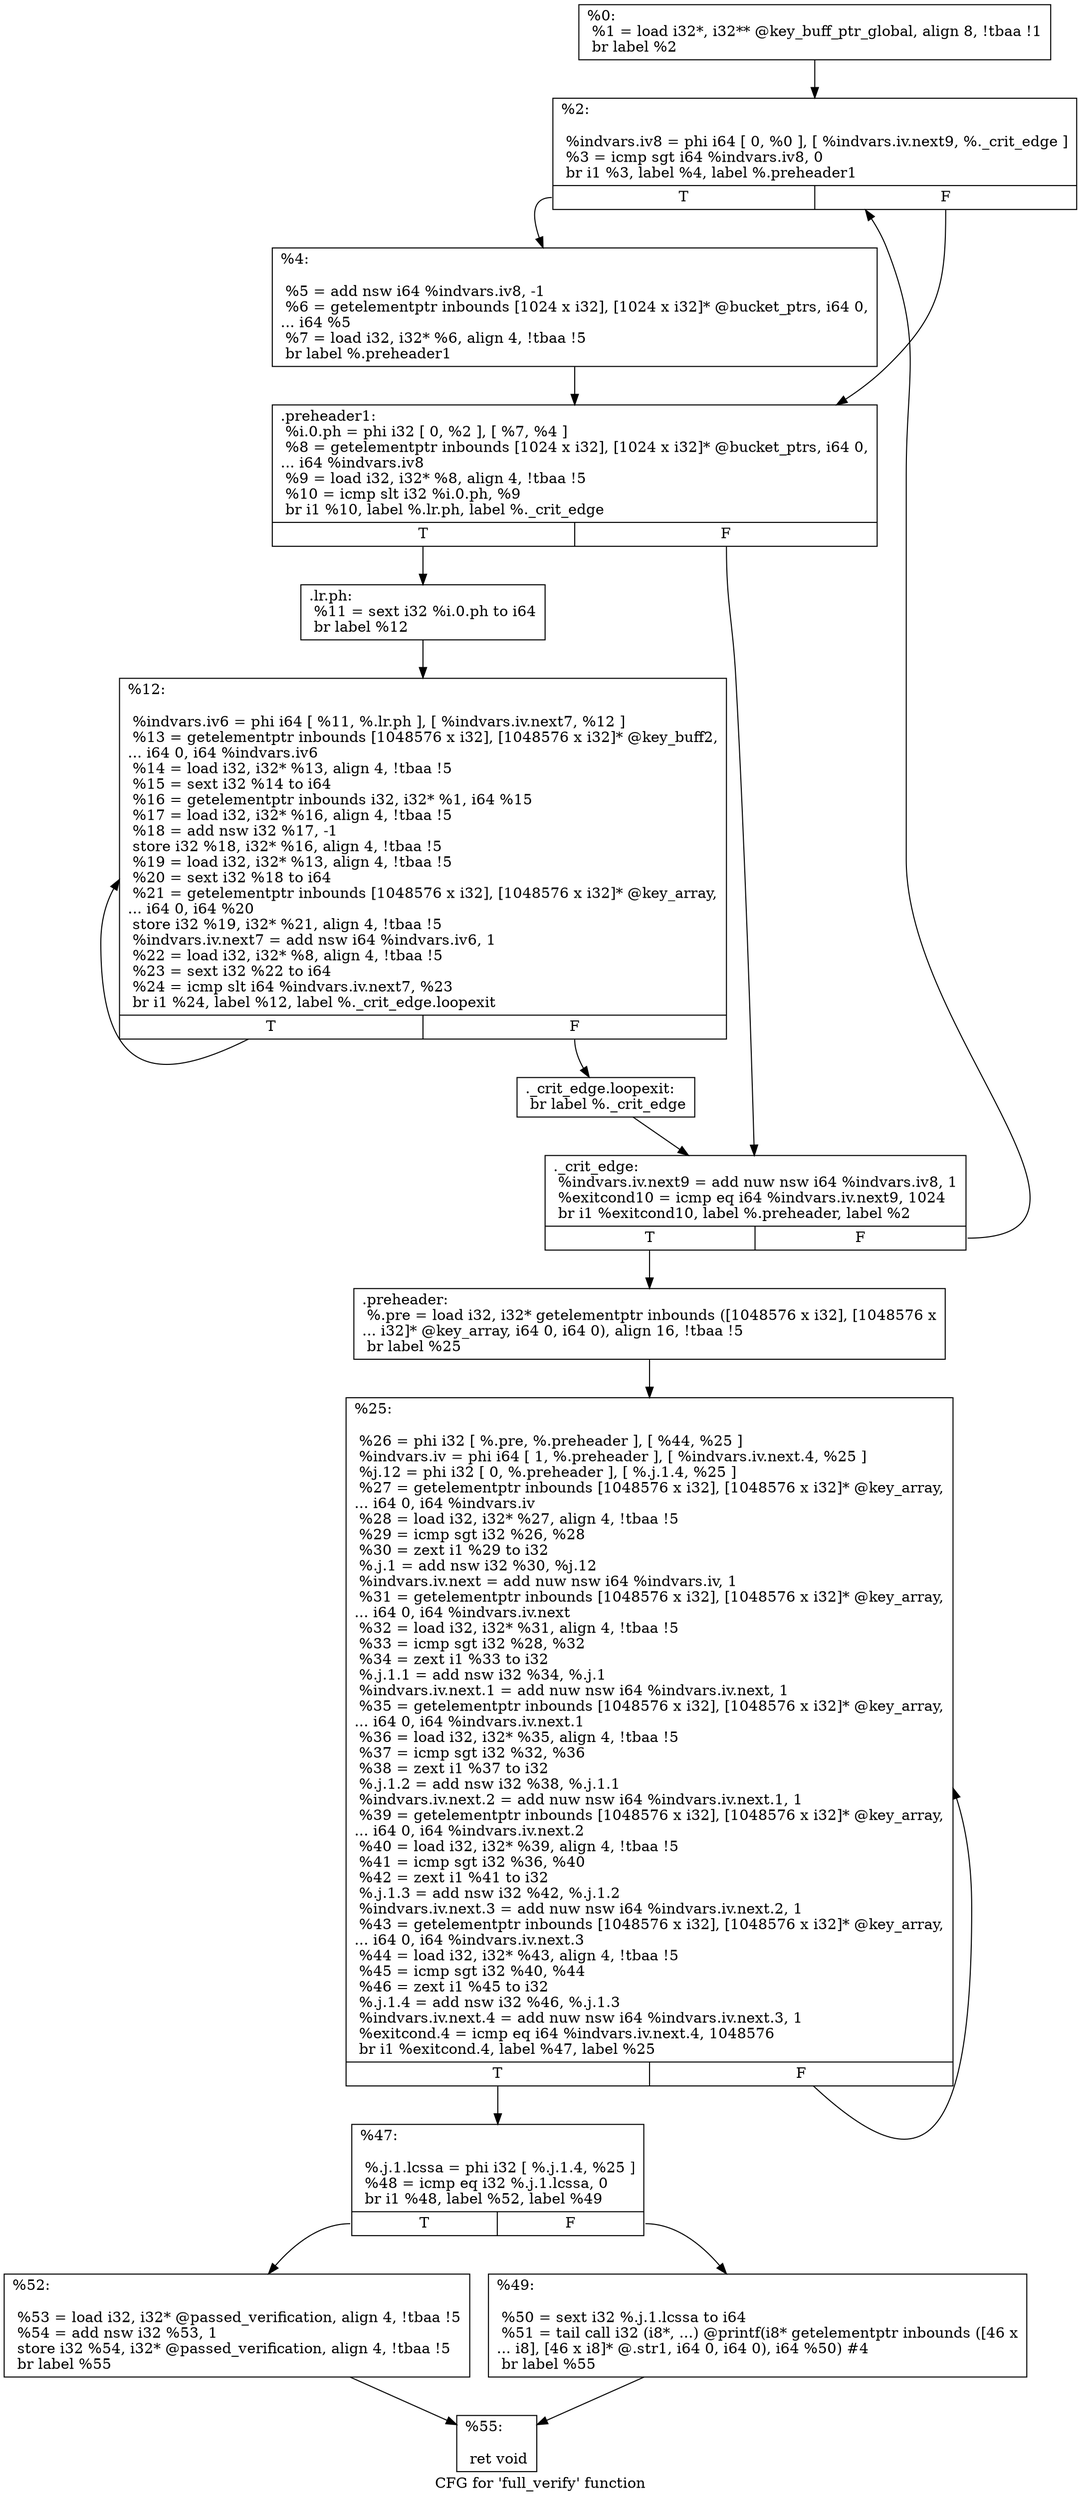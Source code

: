 digraph "CFG for 'full_verify' function" {
	label="CFG for 'full_verify' function";

	Node0x5f60410 [shape=record,label="{%0:\l  %1 = load i32*, i32** @key_buff_ptr_global, align 8, !tbaa !1\l  br label %2\l}"];
	Node0x5f60410 -> Node0x5f4ed60;
	Node0x5f4ed10 [shape=record,label="{.preheader:                                       \l  %.pre = load i32, i32* getelementptr inbounds ([1048576 x i32], [1048576 x\l... i32]* @key_array, i64 0, i64 0), align 16, !tbaa !5\l  br label %25\l}"];
	Node0x5f4ed10 -> Node0x5f4ef90;
	Node0x5f4ed60 [shape=record,label="{%2:\l\l  %indvars.iv8 = phi i64 [ 0, %0 ], [ %indvars.iv.next9, %._crit_edge ]\l  %3 = icmp sgt i64 %indvars.iv8, 0\l  br i1 %3, label %4, label %.preheader1\l|{<s0>T|<s1>F}}"];
	Node0x5f4ed60:s0 -> Node0x5f4edb0;
	Node0x5f4ed60:s1 -> Node0x5f4ee00;
	Node0x5f4edb0 [shape=record,label="{%4:\l\l  %5 = add nsw i64 %indvars.iv8, -1\l  %6 = getelementptr inbounds [1024 x i32], [1024 x i32]* @bucket_ptrs, i64 0,\l... i64 %5\l  %7 = load i32, i32* %6, align 4, !tbaa !5\l  br label %.preheader1\l}"];
	Node0x5f4edb0 -> Node0x5f4ee00;
	Node0x5f4ee00 [shape=record,label="{.preheader1:                                      \l  %i.0.ph = phi i32 [ 0, %2 ], [ %7, %4 ]\l  %8 = getelementptr inbounds [1024 x i32], [1024 x i32]* @bucket_ptrs, i64 0,\l... i64 %indvars.iv8\l  %9 = load i32, i32* %8, align 4, !tbaa !5\l  %10 = icmp slt i32 %i.0.ph, %9\l  br i1 %10, label %.lr.ph, label %._crit_edge\l|{<s0>T|<s1>F}}"];
	Node0x5f4ee00:s0 -> Node0x5f4ee50;
	Node0x5f4ee00:s1 -> Node0x5f4ef40;
	Node0x5f4ee50 [shape=record,label="{.lr.ph:                                           \l  %11 = sext i32 %i.0.ph to i64\l  br label %12\l}"];
	Node0x5f4ee50 -> Node0x5f4eea0;
	Node0x5f4eea0 [shape=record,label="{%12:\l\l  %indvars.iv6 = phi i64 [ %11, %.lr.ph ], [ %indvars.iv.next7, %12 ]\l  %13 = getelementptr inbounds [1048576 x i32], [1048576 x i32]* @key_buff2,\l... i64 0, i64 %indvars.iv6\l  %14 = load i32, i32* %13, align 4, !tbaa !5\l  %15 = sext i32 %14 to i64\l  %16 = getelementptr inbounds i32, i32* %1, i64 %15\l  %17 = load i32, i32* %16, align 4, !tbaa !5\l  %18 = add nsw i32 %17, -1\l  store i32 %18, i32* %16, align 4, !tbaa !5\l  %19 = load i32, i32* %13, align 4, !tbaa !5\l  %20 = sext i32 %18 to i64\l  %21 = getelementptr inbounds [1048576 x i32], [1048576 x i32]* @key_array,\l... i64 0, i64 %20\l  store i32 %19, i32* %21, align 4, !tbaa !5\l  %indvars.iv.next7 = add nsw i64 %indvars.iv6, 1\l  %22 = load i32, i32* %8, align 4, !tbaa !5\l  %23 = sext i32 %22 to i64\l  %24 = icmp slt i64 %indvars.iv.next7, %23\l  br i1 %24, label %12, label %._crit_edge.loopexit\l|{<s0>T|<s1>F}}"];
	Node0x5f4eea0:s0 -> Node0x5f4eea0;
	Node0x5f4eea0:s1 -> Node0x5f4eef0;
	Node0x5f4eef0 [shape=record,label="{._crit_edge.loopexit:                             \l  br label %._crit_edge\l}"];
	Node0x5f4eef0 -> Node0x5f4ef40;
	Node0x5f4ef40 [shape=record,label="{._crit_edge:                                      \l  %indvars.iv.next9 = add nuw nsw i64 %indvars.iv8, 1\l  %exitcond10 = icmp eq i64 %indvars.iv.next9, 1024\l  br i1 %exitcond10, label %.preheader, label %2\l|{<s0>T|<s1>F}}"];
	Node0x5f4ef40:s0 -> Node0x5f4ed10;
	Node0x5f4ef40:s1 -> Node0x5f4ed60;
	Node0x5f4ef90 [shape=record,label="{%25:\l\l  %26 = phi i32 [ %.pre, %.preheader ], [ %44, %25 ]\l  %indvars.iv = phi i64 [ 1, %.preheader ], [ %indvars.iv.next.4, %25 ]\l  %j.12 = phi i32 [ 0, %.preheader ], [ %.j.1.4, %25 ]\l  %27 = getelementptr inbounds [1048576 x i32], [1048576 x i32]* @key_array,\l... i64 0, i64 %indvars.iv\l  %28 = load i32, i32* %27, align 4, !tbaa !5\l  %29 = icmp sgt i32 %26, %28\l  %30 = zext i1 %29 to i32\l  %.j.1 = add nsw i32 %30, %j.12\l  %indvars.iv.next = add nuw nsw i64 %indvars.iv, 1\l  %31 = getelementptr inbounds [1048576 x i32], [1048576 x i32]* @key_array,\l... i64 0, i64 %indvars.iv.next\l  %32 = load i32, i32* %31, align 4, !tbaa !5\l  %33 = icmp sgt i32 %28, %32\l  %34 = zext i1 %33 to i32\l  %.j.1.1 = add nsw i32 %34, %.j.1\l  %indvars.iv.next.1 = add nuw nsw i64 %indvars.iv.next, 1\l  %35 = getelementptr inbounds [1048576 x i32], [1048576 x i32]* @key_array,\l... i64 0, i64 %indvars.iv.next.1\l  %36 = load i32, i32* %35, align 4, !tbaa !5\l  %37 = icmp sgt i32 %32, %36\l  %38 = zext i1 %37 to i32\l  %.j.1.2 = add nsw i32 %38, %.j.1.1\l  %indvars.iv.next.2 = add nuw nsw i64 %indvars.iv.next.1, 1\l  %39 = getelementptr inbounds [1048576 x i32], [1048576 x i32]* @key_array,\l... i64 0, i64 %indvars.iv.next.2\l  %40 = load i32, i32* %39, align 4, !tbaa !5\l  %41 = icmp sgt i32 %36, %40\l  %42 = zext i1 %41 to i32\l  %.j.1.3 = add nsw i32 %42, %.j.1.2\l  %indvars.iv.next.3 = add nuw nsw i64 %indvars.iv.next.2, 1\l  %43 = getelementptr inbounds [1048576 x i32], [1048576 x i32]* @key_array,\l... i64 0, i64 %indvars.iv.next.3\l  %44 = load i32, i32* %43, align 4, !tbaa !5\l  %45 = icmp sgt i32 %40, %44\l  %46 = zext i1 %45 to i32\l  %.j.1.4 = add nsw i32 %46, %.j.1.3\l  %indvars.iv.next.4 = add nuw nsw i64 %indvars.iv.next.3, 1\l  %exitcond.4 = icmp eq i64 %indvars.iv.next.4, 1048576\l  br i1 %exitcond.4, label %47, label %25\l|{<s0>T|<s1>F}}"];
	Node0x5f4ef90:s0 -> Node0x5f4efe0;
	Node0x5f4ef90:s1 -> Node0x5f4ef90;
	Node0x5f4efe0 [shape=record,label="{%47:\l\l  %.j.1.lcssa = phi i32 [ %.j.1.4, %25 ]\l  %48 = icmp eq i32 %.j.1.lcssa, 0\l  br i1 %48, label %52, label %49\l|{<s0>T|<s1>F}}"];
	Node0x5f4efe0:s0 -> Node0x5f4f080;
	Node0x5f4efe0:s1 -> Node0x5f4f030;
	Node0x5f4f030 [shape=record,label="{%49:\l\l  %50 = sext i32 %.j.1.lcssa to i64\l  %51 = tail call i32 (i8*, ...) @printf(i8* getelementptr inbounds ([46 x\l... i8], [46 x i8]* @.str1, i64 0, i64 0), i64 %50) #4\l  br label %55\l}"];
	Node0x5f4f030 -> Node0x5f4f0d0;
	Node0x5f4f080 [shape=record,label="{%52:\l\l  %53 = load i32, i32* @passed_verification, align 4, !tbaa !5\l  %54 = add nsw i32 %53, 1\l  store i32 %54, i32* @passed_verification, align 4, !tbaa !5\l  br label %55\l}"];
	Node0x5f4f080 -> Node0x5f4f0d0;
	Node0x5f4f0d0 [shape=record,label="{%55:\l\l  ret void\l}"];
}
